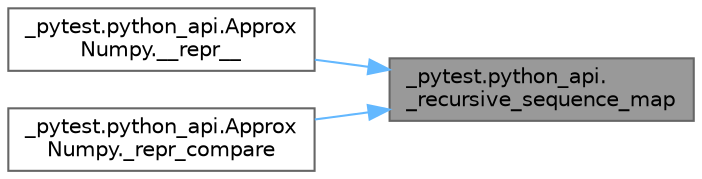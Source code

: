 digraph "_pytest.python_api._recursive_sequence_map"
{
 // LATEX_PDF_SIZE
  bgcolor="transparent";
  edge [fontname=Helvetica,fontsize=10,labelfontname=Helvetica,labelfontsize=10];
  node [fontname=Helvetica,fontsize=10,shape=box,height=0.2,width=0.4];
  rankdir="RL";
  Node1 [id="Node000001",label="_pytest.python_api.\l_recursive_sequence_map",height=0.2,width=0.4,color="gray40", fillcolor="grey60", style="filled", fontcolor="black",tooltip=" "];
  Node1 -> Node2 [id="edge1_Node000001_Node000002",dir="back",color="steelblue1",style="solid",tooltip=" "];
  Node2 [id="Node000002",label="_pytest.python_api.Approx\lNumpy.__repr__",height=0.2,width=0.4,color="grey40", fillcolor="white", style="filled",URL="$class__pytest_1_1python__api_1_1_approx_numpy.html#a9bb01c41ae0a91ab62cd590bc5f44604",tooltip=" "];
  Node1 -> Node3 [id="edge2_Node000001_Node000003",dir="back",color="steelblue1",style="solid",tooltip=" "];
  Node3 [id="Node000003",label="_pytest.python_api.Approx\lNumpy._repr_compare",height=0.2,width=0.4,color="grey40", fillcolor="white", style="filled",URL="$class__pytest_1_1python__api_1_1_approx_numpy.html#a5861979e0e7cde62bca444bbaec481e7",tooltip=" "];
}

